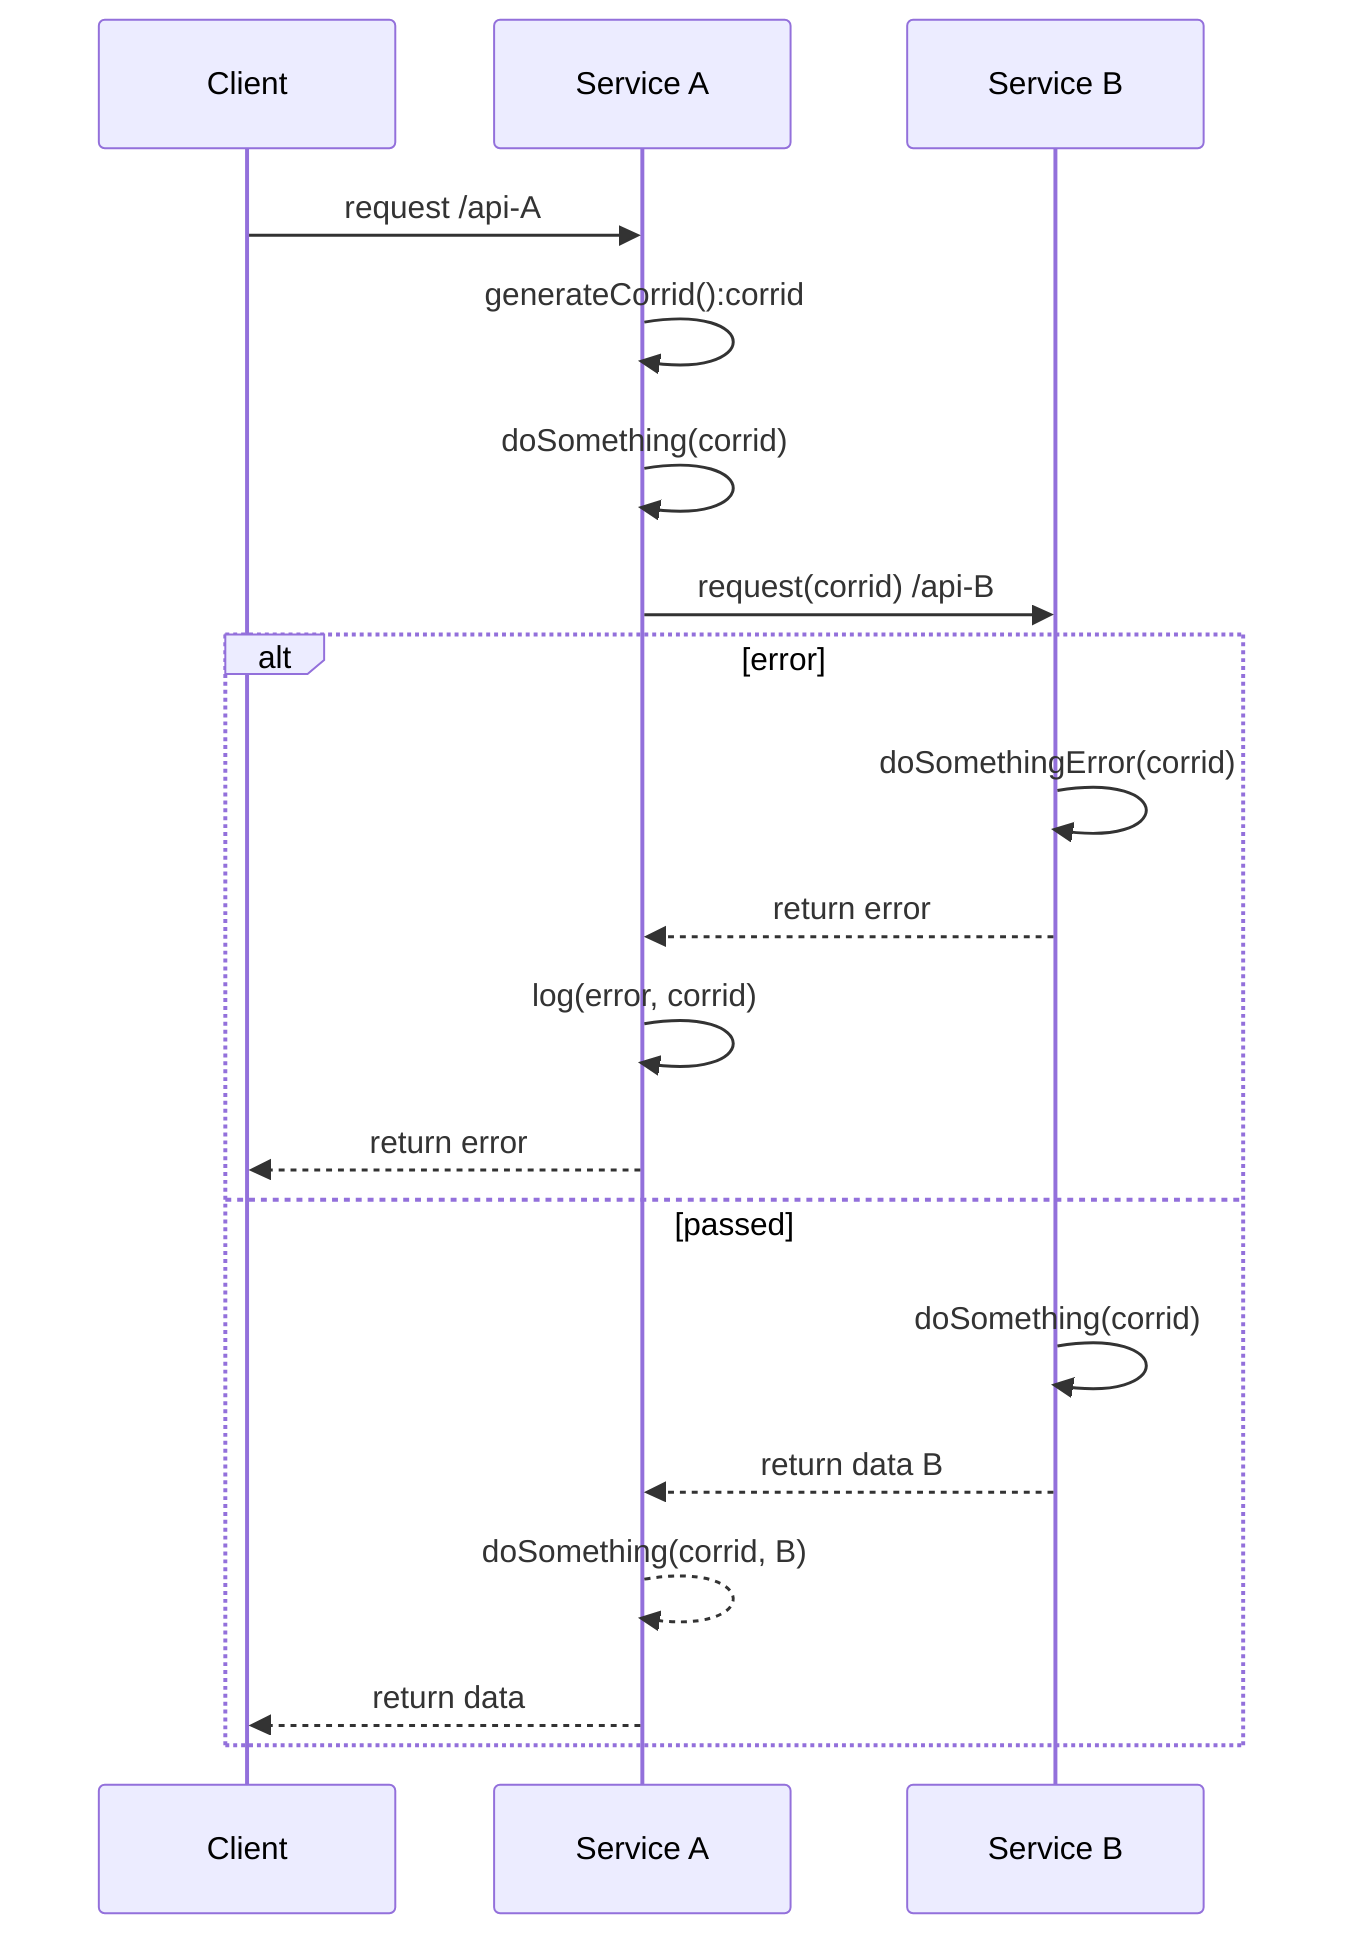 sequenceDiagram
  Client    ->>   Service A : request /api-A
  Service A ->>   Service A : generateCorrid():corrid
  Service A ->>   Service A : doSomething(corrid)
  Service A ->>   Service B : request(corrid) /api-B
  alt error
    Service B ->>   Service B : doSomethingError(corrid)
    Service B -->>  Service A : return error
    Service A ->>   Service A : log(error, corrid)
    Service A -->>  Client    : return error
  else passed
    Service B ->>  Service B : doSomething(corrid)
    Service B -->>  Service A : return data B
    Service A -->>  Service A : doSomething(corrid, B)
    Service A -->>  Client    : return data
  end